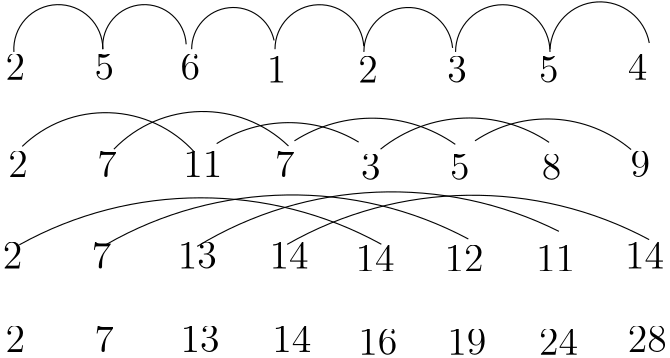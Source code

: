 <?xml version="1.0"?>
<!DOCTYPE ipe SYSTEM "ipe.dtd">
<ipe version="70010" creator="Ipe 7.0.10">
<info created="D:20120412151708" modified="D:20120412151708"/>
<preamble>\pdfobjcompresslevel0</preamble>
<ipestyle name="basic">
<symbol name="arrow/arc(spx)">
<path stroke="sym-stroke" fill="sym-stroke" pen="sym-pen">
0 0 m
-1 0.333 l
-1 -0.333 l
h
</path>
</symbol>
<symbol name="arrow/farc(spx)">
<path stroke="sym-stroke" fill="white" pen="sym-pen">
0 0 m
-1 0.333 l
-1 -0.333 l
h
</path>
</symbol>
<symbol name="mark/circle(sx)" transformations="translations">
<path fill="sym-stroke">
0.6 0 0 0.6 0 0 e
0.4 0 0 0.4 0 0 e
</path>
</symbol>
<symbol name="mark/disk(sx)" transformations="translations">
<path fill="sym-stroke">
0.6 0 0 0.6 0 0 e
</path>
</symbol>
<symbol name="mark/fdisk(sfx)" transformations="translations">
<group>
<path fill="sym-stroke" fillrule="eofill">
0.6 0 0 0.6 0 0 e
0.4 0 0 0.4 0 0 e
</path>
<path fill="sym-fill">
0.4 0 0 0.4 0 0 e
</path>
</group>
</symbol>
<symbol name="mark/box(sx)" transformations="translations">
<path fill="sym-stroke" fillrule="eofill">
-0.6 -0.6 m
0.6 -0.6 l
0.6 0.6 l
-0.6 0.6 l
h
-0.4 -0.4 m
0.4 -0.4 l
0.4 0.4 l
-0.4 0.4 l
h
</path>
</symbol>
<symbol name="mark/square(sx)" transformations="translations">
<path fill="sym-stroke">
-0.6 -0.6 m
0.6 -0.6 l
0.6 0.6 l
-0.6 0.6 l
h
</path>
</symbol>
<symbol name="mark/fsquare(sfx)" transformations="translations">
<group>
<path fill="sym-stroke" fillrule="eofill">
-0.6 -0.6 m
0.6 -0.6 l
0.6 0.6 l
-0.6 0.6 l
h
-0.4 -0.4 m
0.4 -0.4 l
0.4 0.4 l
-0.4 0.4 l
h
</path>
<path fill="sym-fill">
-0.4 -0.4 m
0.4 -0.4 l
0.4 0.4 l
-0.4 0.4 l
h
</path>
</group>
</symbol>
<symbol name="mark/cross(sx)" transformations="translations">
<group>
<path fill="sym-stroke">
-0.43 -0.57 m
0.57 0.43 l
0.43 0.57 l
-0.57 -0.43 l
h
</path>
<path fill="sym-stroke">
-0.43 0.57 m
0.57 -0.43 l
0.43 -0.57 l
-0.57 0.43 l
h
</path>
</group>
</symbol>
<symbol name="arrow/fnormal(spx)">
<path stroke="sym-stroke" fill="white" pen="sym-pen">
0 0 m
-1 0.333 l
-1 -0.333 l
h
</path>
</symbol>
<symbol name="arrow/pointed(spx)">
<path stroke="sym-stroke" fill="sym-stroke" pen="sym-pen">
0 0 m
-1 0.333 l
-0.8 0 l
-1 -0.333 l
h
</path>
</symbol>
<symbol name="arrow/fpointed(spx)">
<path stroke="sym-stroke" fill="white" pen="sym-pen">
0 0 m
-1 0.333 l
-0.8 0 l
-1 -0.333 l
h
</path>
</symbol>
<symbol name="arrow/linear(spx)">
<path stroke="sym-stroke" pen="sym-pen">
-1 0.333 m
0 0 l
-1 -0.333 l
</path>
</symbol>
<symbol name="arrow/fdouble(spx)">
<path stroke="sym-stroke" fill="white" pen="sym-pen">
0 0 m
-1 0.333 l
-1 -0.333 l
h
-1 0 m
-2 0.333 l
-2 -0.333 l
h
</path>
</symbol>
<symbol name="arrow/double(spx)">
<path stroke="sym-stroke" fill="sym-stroke" pen="sym-pen">
0 0 m
-1 0.333 l
-1 -0.333 l
h
-1 0 m
-2 0.333 l
-2 -0.333 l
h
</path>
</symbol>
<pen name="heavier" value="0.8"/>
<pen name="fat" value="1.2"/>
<pen name="ultrafat" value="2"/>
<symbolsize name="large" value="5"/>
<symbolsize name="small" value="2"/>
<symbolsize name="tiny" value="1.1"/>
<arrowsize name="large" value="10"/>
<arrowsize name="small" value="5"/>
<arrowsize name="tiny" value="3"/>
<color name="red" value="1 0 0"/>
<color name="green" value="0 1 0"/>
<color name="blue" value="0 0 1"/>
<color name="yellow" value="1 1 0"/>
<color name="orange" value="1 0.647 0"/>
<color name="gold" value="1 0.843 0"/>
<color name="purple" value="0.627 0.125 0.941"/>
<color name="gray" value="0.745"/>
<color name="brown" value="0.647 0.165 0.165"/>
<color name="navy" value="0 0 0.502"/>
<color name="pink" value="1 0.753 0.796"/>
<color name="seagreen" value="0.18 0.545 0.341"/>
<color name="turquoise" value="0.251 0.878 0.816"/>
<color name="violet" value="0.933 0.51 0.933"/>
<color name="darkblue" value="0 0 0.545"/>
<color name="darkcyan" value="0 0.545 0.545"/>
<color name="darkgray" value="0.663"/>
<color name="darkgreen" value="0 0.392 0"/>
<color name="darkmagenta" value="0.545 0 0.545"/>
<color name="darkorange" value="1 0.549 0"/>
<color name="darkred" value="0.545 0 0"/>
<color name="lightblue" value="0.678 0.847 0.902"/>
<color name="lightcyan" value="0.878 1 1"/>
<color name="lightgray" value="0.827"/>
<color name="lightgreen" value="0.565 0.933 0.565"/>
<color name="lightyellow" value="1 1 0.878"/>
<dashstyle name="dashed" value="[4] 0"/>
<dashstyle name="dotted" value="[1 3] 0"/>
<dashstyle name="dash dotted" value="[4 2 1 2] 0"/>
<dashstyle name="dash dot dotted" value="[4 2 1 2 1 2] 0"/>
<textsize name="large" value="\large"/>
<textsize name="Large" value="\Large"/>
<textsize name="LARGE" value="\LARGE"/>
<textsize name="huge" value="\huge"/>
<textsize name="Huge" value="\Huge"/>
<textsize name="small" value="\small"/>
<textsize name="footnote" value="\footnotesize"/>
<textsize name="tiny" value="\tiny"/>
<textstyle name="center" begin="\begin{center}" end="\end{center}"/>
<textstyle name="itemize" begin="\begin{itemize}" end="\end{itemize}"/>
<textstyle name="item" begin="\begin{itemize}\item{}" end="\end{itemize}"/>
<gridsize name="4 pts" value="4"/>
<gridsize name="8 pts (~3 mm)" value="8"/>
<gridsize name="16 pts (~6 mm)" value="16"/>
<gridsize name="32 pts (~12 mm)" value="32"/>
<gridsize name="10 pts (~3.5 mm)" value="10"/>
<gridsize name="20 pts (~7 mm)" value="20"/>
<gridsize name="14 pts (~5 mm)" value="14"/>
<gridsize name="28 pts (~10 mm)" value="28"/>
<gridsize name="56 pts (~20 mm)" value="56"/>
<anglesize name="90 deg" value="90"/>
<anglesize name="60 deg" value="60"/>
<anglesize name="45 deg" value="45"/>
<anglesize name="30 deg" value="30"/>
<anglesize name="22.5 deg" value="22.5"/>
<tiling name="falling" angle="-60" step="4" width="1"/>
<tiling name="rising" angle="30" step="4" width="1"/>
</ipestyle>
<page>
<layer name="alpha"/>
<view layers="alpha" active="alpha"/>
<text layer="alpha" matrix="1 0 0 1 -20 -21" transformations="translations" pos="74 458" stroke="black" type="label" width="7.024" height="9.245" depth="0" valign="baseline" size="Large">$2$</text>
<text matrix="1 0 0 1 12 -21" transformations="translations" pos="74 458" stroke="black" type="label" width="7.024" height="9.245" depth="0" valign="baseline" size="Large">$5$</text>
<text matrix="1 0 0 1 43 -21" transformations="translations" pos="74 458" stroke="black" type="label" width="7.024" height="9.245" depth="0" valign="baseline" size="Large">$6$</text>
<text matrix="1 0 0 1 74 -22" transformations="translations" pos="74 458" stroke="black" type="label" width="7.024" height="9.245" depth="0" valign="baseline" size="Large">$1$</text>
<text matrix="1 0 0 1 107 -22" transformations="translations" pos="74 458" stroke="black" type="label" width="7.024" height="9.245" depth="0" valign="baseline" size="Large">$2$</text>
<text matrix="1 0 0 1 139 -22" transformations="translations" pos="74 458" stroke="black" type="label" width="7.024" height="9.245" depth="0" valign="baseline" size="Large">$3$</text>
<text matrix="1 0 0 1 172 -22" transformations="translations" pos="74 458" stroke="black" type="label" width="7.024" height="9.245" depth="0" valign="baseline" size="Large">$5$</text>
<text matrix="1 0 0 1 204 -21" transformations="translations" pos="74 458" stroke="black" type="label" width="7.024" height="9.245" depth="0" valign="baseline" size="Large">$4$</text>
<path stroke="black">
183 447 m
16 0 0 -16 199 447 214.934 448.449 a
</path>
<path stroke="black">
216 447 m
17 0 0 -17 233 447 250 447 a
</path>
<path stroke="black">
250 448 m
18.0278 0 0 -18.0278 268 447 285.737 450.225 a
</path>
<path stroke="black">
57 447 m
16.0312 0 0 -16.0312 73 448 89.0312 448 a
</path>
<path stroke="black">
89 448 m
15.0333 0 0 -15.0333 104 449 119.015 449.751 a
</path>
<path stroke="black">
121 448 m
15 0 0 -15 136 448 150.667 451.143 a
</path>
<path stroke="black">
151 448 m
16 0 0 -16 167 448 182.965 449.064 a
</path>
<text matrix="1 0 0 1 -19 -56" transformations="translations" pos="74 458" stroke="black" type="label" width="7.024" height="9.245" depth="0" valign="baseline" size="Large">$2$</text>
<text matrix="1 0 0 1 13 -56" transformations="translations" pos="74 458" stroke="black" type="label" width="7.024" height="9.245" depth="0" valign="baseline" size="Large">$7$</text>
<text matrix="1 0 0 1 44 -56" transformations="translations" pos="74 458" stroke="black" type="label" width="14.047" height="9.245" depth="0" valign="baseline" size="Large">$11$</text>
<text matrix="1 0 0 1 77 -56" transformations="translations" pos="74 458" stroke="black" type="label" width="7.024" height="9.245" depth="0" valign="baseline" size="Large">$7$</text>
<text matrix="1 0 0 1 108 -57" transformations="translations" pos="74 458" stroke="black" type="label" width="7.024" height="9.245" depth="0" valign="baseline" size="Large">$3$</text>
<text matrix="1 0 0 1 140 -57" transformations="translations" pos="74 458" stroke="black" type="label" width="7.024" height="9.245" depth="0" valign="baseline" size="Large">$5$</text>
<text matrix="1 0 0 1 173 -57" transformations="translations" pos="74 458" stroke="black" type="label" width="7.024" height="9.245" depth="0" valign="baseline" size="Large">$8$</text>
<text matrix="1 0 0 1 205 -56" transformations="translations" pos="74 458" stroke="black" type="label" width="7.024" height="9.245" depth="0" valign="baseline" size="Large">$9$</text>
<path stroke="black">
60 413 m
43.1393 0 0 -43.1393 90 382 122.014 410.916 a
</path>
<path stroke="black">
93 412 m
44.5533 0 0 -44.5533 125 381 155.855 413.14 a
</path>
<path stroke="black">
130 414 m
48.5489 0 0 -48.5489 156 373 181.12 414.545 a
</path>
<path stroke="black">
158 415 m
52.1536 0 0 -52.1536 186 371 215.908 413.726 a
</path>
<path stroke="black">
189 412 m
51.225 0 0 -51.225 221 372 249.679 414.444 a
</path>
<path stroke="black">
223 415 m
46.8722 0 0 -46.8722 249 376 279.192 411.853 a
</path>
<text matrix="1 0 0 1 -21 -89" transformations="translations" pos="74 458" stroke="black" type="label" width="7.024" height="9.245" depth="0" valign="baseline" size="Large">$2$</text>
<text matrix="1 0 0 1 11 -89" transformations="translations" pos="74 458" stroke="black" type="label" width="7.024" height="9.245" depth="0" valign="baseline" size="Large">$7$</text>
<text matrix="1 0 0 1 42 -89" transformations="translations" pos="74 458" stroke="black" type="label" width="14.047" height="9.245" depth="0" valign="baseline" size="Large">$13$</text>
<text matrix="1 0 0 1 75 -89" transformations="translations" pos="74 458" stroke="black" type="label" width="14.047" height="9.245" depth="0" valign="baseline" size="Large">$14$</text>
<text matrix="1 0 0 1 106 -90" transformations="translations" pos="74 458" stroke="black" type="label" width="14.047" height="9.245" depth="0" valign="baseline" size="Large">$14$</text>
<text matrix="1 0 0 1 138 -90" transformations="translations" pos="74 458" stroke="black" type="label" width="14.047" height="9.245" depth="0" valign="baseline" size="Large">$12$</text>
<text matrix="1 0 0 1 171 -90" transformations="translations" pos="74 458" stroke="black" type="label" width="14.047" height="9.245" depth="0" valign="baseline" size="Large">$11$</text>
<text matrix="1 0 0 1 203 -89" transformations="translations" pos="74 458" stroke="black" type="label" width="14.047" height="9.245" depth="0" valign="baseline" size="Large">$14$</text>
<text matrix="1 0 0 1 -20 -119" transformations="translations" pos="74 458" stroke="black" type="label" width="7.024" height="9.245" depth="0" valign="baseline" size="Large">$2$</text>
<text matrix="1 0 0 1 12 -119" transformations="translations" pos="74 458" stroke="black" type="label" width="7.024" height="9.245" depth="0" valign="baseline" size="Large">$7$</text>
<text matrix="1 0 0 1 43 -119" transformations="translations" pos="74 458" stroke="black" type="label" width="14.047" height="9.245" depth="0" valign="baseline" size="Large">$13$</text>
<text matrix="1 0 0 1 76 -119" transformations="translations" pos="74 458" stroke="black" type="label" width="14.047" height="9.245" depth="0" valign="baseline" size="Large">$14$</text>
<text matrix="1 0 0 1 107 -120" transformations="translations" pos="74 458" stroke="black" type="label" width="14.047" height="9.245" depth="0" valign="baseline" size="Large">$16$</text>
<text matrix="1 0 0 1 139 -120" transformations="translations" pos="74 458" stroke="black" type="label" width="14.047" height="9.245" depth="0" valign="baseline" size="Large">$19$</text>
<text matrix="1 0 0 1 172 -120" transformations="translations" pos="74 458" stroke="black" type="label" width="14.047" height="9.245" depth="0" valign="baseline" size="Large">$24$</text>
<text matrix="1 0 0 1 204 -119" transformations="translations" pos="74 458" stroke="black" type="label" width="14.047" height="9.245" depth="0" valign="baseline" size="Large">$28$</text>
<path matrix="0.999197 -0.040072 0.040072 0.999197 -13.0982 3.15745" stroke="black">
57 377 m
134.629 0 0 -134.629 127 262 187.208 382.416 a
</path>
<path matrix="0.999644 -0.0266672 0.0266672 0.999644 23.2615 2.37329" stroke="black">
57 377 m
134.629 0 0 -134.629 127 262 187.208 382.416 a
</path>
<path matrix="1 0 0 1 66 0" stroke="black">
57 377 m
134.629 0 0 -134.629 127 262 187.208 382.416 a
</path>
<path matrix="0.999595 -0.0284448 0.0284448 0.999595 87.6843 2.50255" stroke="black">
57 377 m
134.629 0 0 -134.629 127 262 187.208 382.416 a
</path>
</page>
</ipe>
